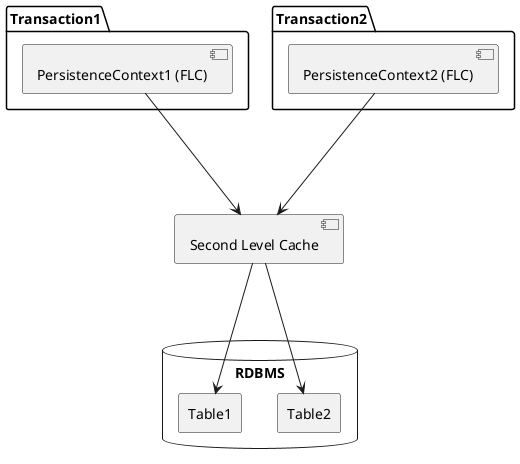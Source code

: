 @startuml

package "Transaction1" {
  [PersistenceContext1 (FLC)]
}

package "Transaction2" {
  [PersistenceContext2 (FLC)]
}
 
[PersistenceContext1 (FLC)] -down--> [Second Level Cache]
[PersistenceContext2 (FLC)] -down--> [Second Level Cache]

database "RDBMS" {
  rectangle Table1
  rectangle Table2
}

[Second Level Cache] -down--> Table1
[Second Level Cache] -down--> Table2

@enduml